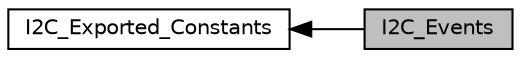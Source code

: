 digraph "I2C_Events"
{
  edge [fontname="Helvetica",fontsize="10",labelfontname="Helvetica",labelfontsize="10"];
  node [fontname="Helvetica",fontsize="10",shape=record];
  rankdir=LR;
  Node1 [label="I2C_Exported_Constants",height=0.2,width=0.4,color="black", fillcolor="white", style="filled",URL="$group___i2_c___exported___constants.html"];
  Node0 [label="I2C_Events",height=0.2,width=0.4,color="black", fillcolor="grey75", style="filled", fontcolor="black"];
  Node1->Node0 [shape=plaintext, dir="back", style="solid"];
}
